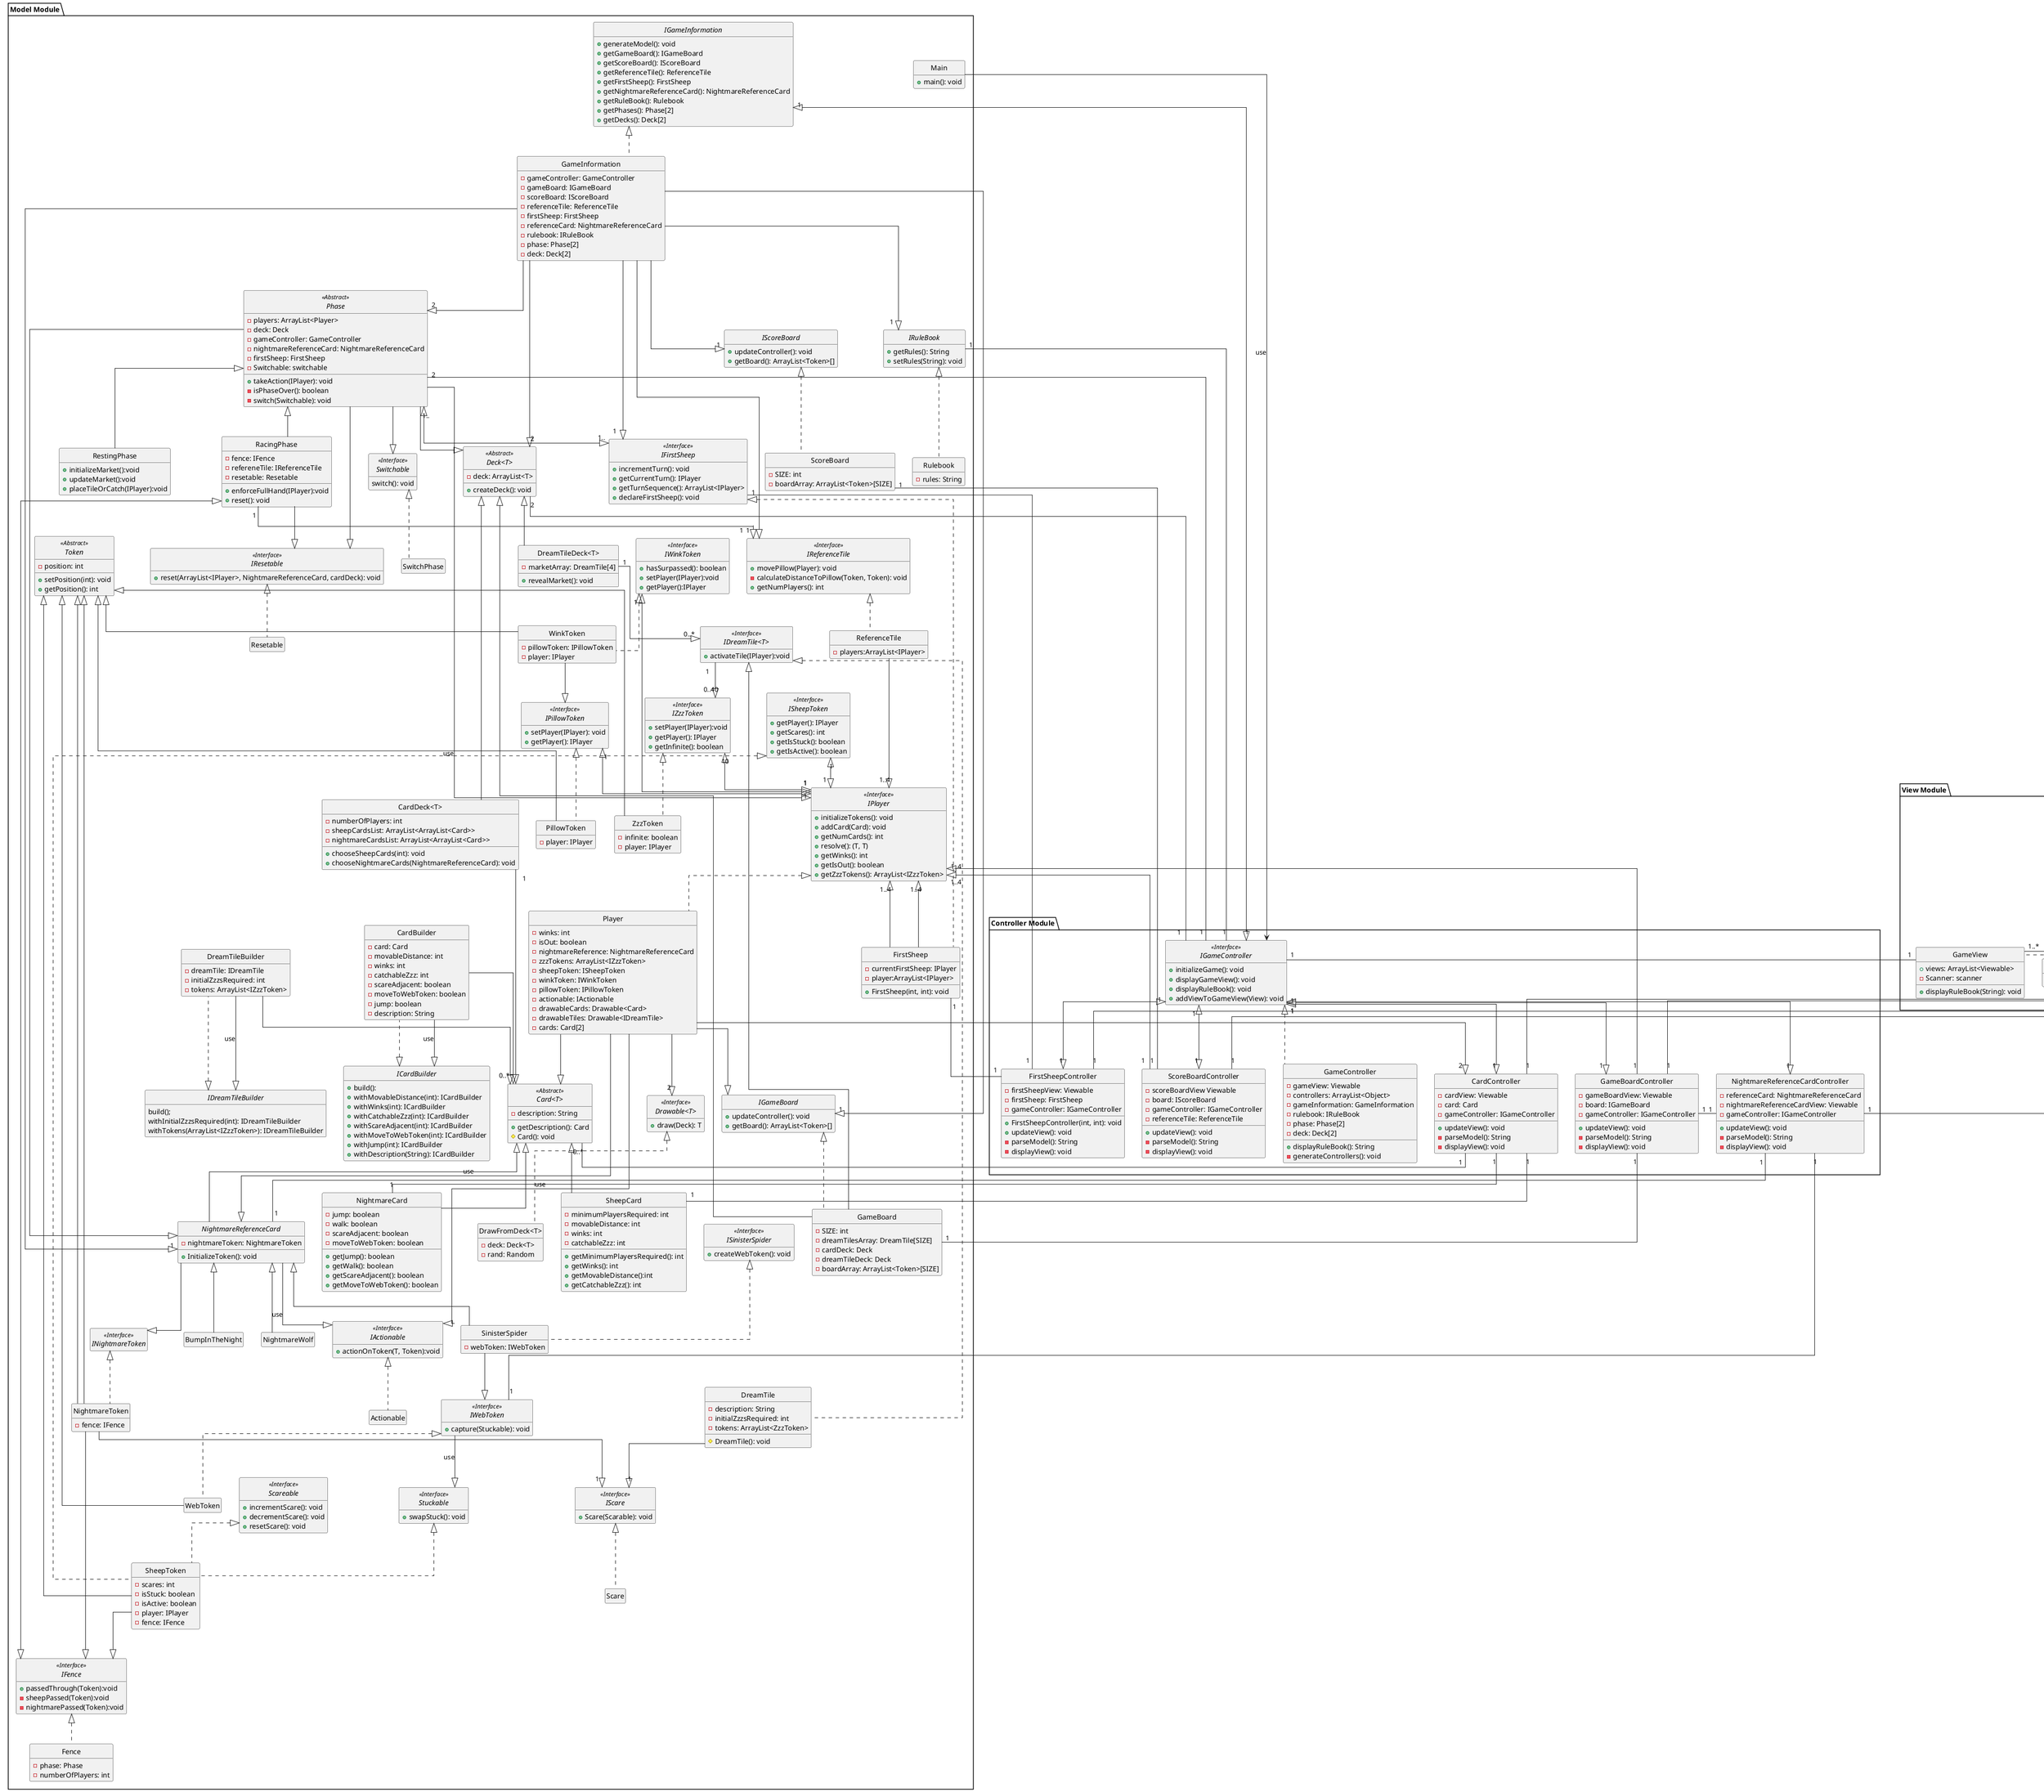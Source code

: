 @startuml
'Configuration'

skinparam style strictuml
skinparam genericDisplay old
skinparam linetype polyline
skinparam linetype ortho
hide empty members



'View package'
package "View Module"  {


interface Viewable<<Interface>> {
    + display(): void
    + inputFromController(String): void
    + userInput(): void
}

class GameBoardView {
    -controller: GameBoardController
}

class NightmareReferenceCardView {
    -controller: NightmareReferenceCardController
}

class CardView {
    - Controller: CardController
}
class ScoreBoardView {
    -controller: ScoreBoardController
}
class FirstSheepView {
    -controller: FirstSheepController
}

class GameView{
    + views: ArrayList<Viewable>
    - Scanner: scanner
    + displayRuleBook(String): void
}

class NightmareReferenceCardView implements Viewable
class GameView implements Viewable
class CardView implements Viewable
class GameBoardView implements Viewable
class ScoreBoardView implements Viewable
class NightmareReferenceCardView implements Viewable
class FirstSheepView implements Viewable
}


'Controller package'
package "Controller Module"  {
class GameBoardController {
  -gameBoardView: Viewable
  -board: IGameBoard
  -gameController: IGameController
  + updateView(): void
  - parseModel(): String
  - displayView(): void
}

class ScoreBoardController {
    -scoreBoardView Viewable
    -board: IScoreBoard
    -gameController: IGameController
    -referenceTile: ReferenceTile
    + updateView(): void
    - parseModel(): String
    - displayView(): void
}

class CardController {
    -cardView: Viewable
    -card: Card
    -gameController: IGameController
    + updateView(): void
    - parseModel(): String
    - displayView(): void
}

class NightmareReferenceCardController {
    -referenceCard: NightmareReferenceCard
    -nightmareReferenceCardView: Viewable
    -gameController: IGameController
    + updateView(): void
    - parseModel(): String
    - displayView(): void
}

interface IGameController<<Interface>>{
    + initializeGame(): void
    + displayGameView(): void
    + displayRuleBook(): void
    + addViewToGameView(View): void
}

class GameController implements IGameController{
    - gameView: Viewable
    - controllers: ArrayList<Object>
    - gameInformation: GameInformation
    - rulebook: IRuleBook
    + displayRuleBook(): String
    - generateControllers(): void
    - phase: Phase[2]
    - deck: Deck[2]
}
'IPlayer is created by First Sheep. Phase knows IFirstSheep (and is created by IFirstSheep), and Phase knows NightmareReferenceCard'
'Possibilities: Player shows "you are out", Phase shows current phase, Deck shows Deck, and Rulebook just shows the rule'

'TODO: passFirstSheep breaks MVC. Find an alternative path. The way this works is it passes the First Sheep during creation of this controller back to GameController'
'TODO: Figure out how NightmareReferenceCard will pass to GameController -- we can do it the same way as FirstSheep. We just need to pass it to Phase'
class FirstSheepController {
    - firstSheepView: Viewable
    - firstSheep: FirstSheep
    - gameController: IGameController
    + FirstSheepController(int, int): void
    + updateView(): void
    - parseModel(): String
    - displayView(): void
}

}
package "Model Module"{

interface IGameInformation{
      + generateModel(): void
      + getGameBoard(): IGameBoard
      + getScoreBoard(): IScoreBoard
      + getReferenceTile(): ReferenceTile
      + getFirstSheep(): FirstSheep
      + getNightmareReferenceCard(): NightmareReferenceCard
      + getRuleBook(): Rulebook
      + getPhases(): Phase[2]
      + getDecks(): Deck[2]
}

class GameInformation implements IGameInformation{
    - gameController: GameController
    - gameBoard: IGameBoard
    - scoreBoard: IScoreBoard
    - referenceTile: ReferenceTile
    - firstSheep: FirstSheep
    - referenceCard: NightmareReferenceCard
    - rulebook: IRuleBook
    - phase: Phase[2]
    - deck: Deck[2]
}


interface IGameBoard{
    + updateController(): void
    + getBoard(): ArrayList<Token>[]
}

class GameBoard implements IGameBoard{
  -SIZE: int
  -dreamTilesArray: DreamTile[SIZE]
  -cardDeck: Deck
  -dreamTileDeck: Deck
  - boardArray: ArrayList<Token>[SIZE]
}

interface IScoreBoard{
    + updateController(): void
    + getBoard(): ArrayList<Token>[]
}

class ScoreBoard implements IScoreBoard{
  -SIZE: int
  - boardArray: ArrayList<Token>[SIZE]
}

abstract class Deck<T><<Abstract>> {
  - deck: ArrayList<T>
  + createDeck(): void
}

interface Drawable<T><<Interface>>{
    + draw(Deck): T
}

'NOTE: there will be two of this object. One for the DreamTile drawing from the market and one for the card drawing from the Card Deck, with different values for the instance variable'
class DrawFromDeck<T> implements Drawable{
    - deck: Deck<T>
    - rand: Random
}

'SheepCardsList is gonna be of size 4, nightmareCardsList is gonna be of size 3'
class CardDeck<T> {
  - numberOfPlayers: int
  - sheepCardsList: ArrayList<ArrayList<Card>>
  - nightmareCardsList: ArrayList<ArrayList<Card>>
  + chooseSheepCards(int): void
  + chooseNightmareCards(NightmareReferenceCard): void
}

class DreamTileDeck<T> {
  +revealMarket(): void
  -marketArray: DreamTile[4]
}

class CardDeck extends Deck
class DreamTileDeck extends Deck


interface ICardBuilder{
    + build():
    + withMovableDistance(int): ICardBuilder
    + withWinks(int): ICardBuilder
    + withCatchableZzz(int): ICardBuilder
    + withScareAdjacent(int): ICardBuilder
    + withMoveToWebToken(int): ICardBuilder
    + withJump(int): ICardBuilder
    + withDescription(String): ICardBuilder
}

class CardBuilder implements ICardBuilder{
    - card: Card
    - movableDistance: int
    - winks: int
    - catchableZzz: int
    - scareAdjacent: boolean
    - moveToWebToken: boolean
    - jump: boolean
    - description: String
}



abstract class Card<T><<Abstract>>  {
  - description: String
  + getDescription(): Card
  # Card(): void
}


class SheepCard {
  - minimumPlayersRequired: int
  - movableDistance: int
  - winks: int
  - catchableZzz: int
  + getMinimumPlayersRequired(): int
  + getWinks(): int
  + getMovableDistance():int
  + getCatchableZzz(): int
}

class NightmareCard {
  -jump: boolean
  -walk: boolean
  -scareAdjacent: boolean
  -moveToWebToken: boolean
  + getJump(): boolean
  + getWalk(): boolean
  + getScareAdjacent(): boolean
  + getMoveToWebToken(): boolean

}

class SheepCard extends Card
class NightmareCard extends Card
class NightmareReferenceCard extends Card


abstract class NightmareReferenceCard {
    - nightmareToken: NightmareToken
    + InitializeToken(): void
}


class NightmareWolf {

}
interface ISinisterSpider<<Interface>> {
    + createWebToken(): void
}
class SinisterSpider implements ISinisterSpider {
    - webToken: IWebToken
}

class BumpInTheNight {

}
class NightmareWolf extends NightmareReferenceCard
class SinisterSpider extends NightmareReferenceCard
class BumpInTheNight extends NightmareReferenceCard

interface IDreamTileBuilder{
    build();
    withInitialZzzsRequired(int): IDreamTileBuilder
    withTokens(ArrayList<IZzzToken>): IDreamTileBuilder
}

class DreamTileBuilder implements IDreamTileBuilder{
    -dreamTile: IDreamTile
    -initialZzzsRequired: int
    -tokens: ArrayList<IZzzToken>
}

interface IDreamTile<T><<Interface>> {
    + activateTile(IPlayer):void
}

class DreamTile implements IDreamTile{
    - description: String
    - initialZzzsRequired: int
    - tokens: ArrayList<ZzzToken>
    # DreamTile(): void
}


abstract class Token<<Abstract>>  {
  - position: int
  + setPosition(int): void
  + getPosition(): int
}

interface IZzzToken<<Interface>> {
    +setPlayer(IPlayer):void
    +getPlayer(): IPlayer
    + getInfinite(): boolean

}

class ZzzToken implements IZzzToken {
  -infinite: boolean
  -player: IPlayer
}

interface ISheepToken <<Interface>> {
  + getPlayer(): IPlayer
  + getScares(): int
  + getIsStuck(): boolean
  + getIsActive(): boolean
}

class SheepToken extends Token implements ISheepToken, Scareable, Stuckable {
    -scares: int
    -isStuck: boolean
    -isActive: boolean
    -player: IPlayer
    -fence: IFence
}

interface INightmareToken <<Interface>>{
}

class NightmareToken extends Token implements INightmareToken{
    -fence: IFence
}

interface IPillowToken <<Interface>> {
    + setPlayer(IPlayer): void
    + getPlayer(): IPlayer
}

class PillowToken implements IPillowToken{
    - player: IPlayer
}

interface IWinkToken <<Interface>> {
    +hasSurpassed(): boolean
    +setPlayer(IPlayer):void
    +getPlayer():IPlayer
}

class WinkToken  implements IWinkToken{
    -pillowToken: IPillowToken
    -player: IPlayer
}

interface IWebToken <<Interface>> {
    + capture(Stuckable): void
}

class WebToken implements IWebToken{
}

class ZzzToken extends Token
class PillowToken extends Token
class NightmareToken extends Token
class WinkToken extends Token
class WebToken extends Token

interface Scareable <<Interface>> {
    +incrementScare(): void
    +decrementScare(): void
    +resetScare(): void
}

interface IScare <<Interface>>{
    +Scare(Scarable): void
}

class Scare implements IScare{
}

interface Stuckable <<Interface>>{
    +swapStuck(): void
}


interface IPlayer<<Interface>> {
    + initializeTokens(): void
    +addCard(Card): void
    +getNumCards(): int
    +resolve(): (T, T)
    + getWinks(): int
    + getIsOut(): boolean
    + getZzzTokens(): ArrayList<IZzzToken>
}

class Player implements IPlayer {
    - winks: int
    - isOut: boolean
    - nightmareReference: NightmareReferenceCard
    - zzzTokens: ArrayList<IZzzToken>
    - sheepToken: ISheepToken
    - winkToken: IWinkToken
    - pillowToken: IPillowToken
    - actionable: IActionable
    - drawableCards: Drawable<Card>
    - drawableTiles: Drawable<IDreamTile>
    - cards: Card[2]
}

interface IActionable <<Interface>> {
    +actionOnToken(T, Token):void
}
class Actionable  implements IActionable{
}



interface IFirstSheep<<Interface>> {
  + incrementTurn(): void
  + getCurrentTurn(): IPlayer
  + getTurnSequence(): ArrayList<IPlayer>
  + declareFirstSheep(): void
}


class FirstSheep implements IFirstSheep {
    -currentFirstSheep: IPlayer
    -player:ArrayList<IPlayer>
    + FirstSheep(int, int): void
}
'NOTE: Number of players is passed to FirstSheep(int, int) with second int being the number of hours slept last night'



abstract class Phase<<Abstract>> {
  - players: ArrayList<Player>
  - deck: Deck
  - gameController: GameController
  - nightmareReferenceCard: NightmareReferenceCard
  - firstSheep: FirstSheep
  - Switchable: switchable
  + takeAction(IPlayer): void
  - isPhaseOver(): boolean
  - switch(Switchable): void
}
'Everytime right after takeAction is performed, call firstSheep's incrementTurn. SIDE CASE to figure out: Double Dutch'
'In order to figure out isOut, we can have a iteration that occurs every time takeAction(IPlayer) is executed (as a block of code after that) which adds the values of the player's IsOut, if they are equal to the size of the array of Players, then every player is out.'

interface Switchable<<Interface>> {
    switch(): void
}

class SwitchPhase implements Switchable{

}

class RacingPhase extends Phase{
    -fence: IFence
    -refereneTile: IReferenceTile
    -resetable: Resetable
    + enforceFullHand(IPlayer):void
    + reset(): void
}

class RestingPhase extends Phase {
    +initializeMarket():void
    +updateMarket():void
    +placeTileOrCatch(IPlayer):void
}




interface IResetable<<Interface>> {
    +reset(ArrayList<IPlayer>, NightmareReferenceCard, cardDeck): void
}

class Resetable implements IResetable {

}


class Main{
    + main(): void
}




interface IRuleBook {
    + getRules(): String
    + setRules(String): void
}

class Rulebook implements IRuleBook {
    -rules: String
}

interface IFence<<Interface>> {
    + passedThrough(Token):void
    - sheepPassed(Token):void
    - nightmarePassed(Token):void
}

class Fence implements IFence {
    -phase: Phase
    -numberOfPlayers: int
}


interface IReferenceTile<<Interface>> {
    + movePillow(Player): void
    - calculateDistanceToPillow(Token, Token): void
    + getNumPlayers(): int
}

class ReferenceTile implements IReferenceTile {
    -players:ArrayList<IPlayer>
}



"View Module" -[hidden]- "Controller Module"
GameBoardView "1"-"1" GameBoardController

ScoreBoard "1"-"1" ScoreBoardController
ScoreBoardView "1"-"1" ScoreBoardController


CardView "1"-"1" CardController

CardController "1"-"0..* " Card


SheepCard "1"-"1" CardController
NightmareCard "1"-"1" CardController

NightmareReferenceCard "1" - "1" NightmareReferenceCardController
NightmareReferenceCardView "1" - "1" NightmareReferenceCardController


NightmareReferenceCard --|> INightmareToken


Player --|> IActionable: use
NightmareReferenceCard --|> IActionable:use

Player --|> Card


FirstSheep "1" - "1" FirstSheepController
FirstSheepView "1" - "1" FirstSheepController

Phase "1.."<|--|>"1.." IFirstSheep
RacingPhase <|--|> IFence
RacingPhase "1"--|>"1" IReferenceTile
RacingPhase --|> IResetable

Main -> IGameController: use
GameView "1..* " --> "5..* " Viewable
GameView "1"-"1" IGameController
IRuleBook "1" - "1" IGameController
Phase "2"-"1" IGameController
Deck "2"-"1" IGameController

Phase --|> IPlayer: use

IPlayer "1..4"<|-- FirstSheep
IFirstSheep "1"-"1" FirstSheepController
NightmareReferenceCardController "1"-"1" GameBoardController
NightmareReferenceCardController "1"-"1" IWebToken
Player --|> NightmareReferenceCard: use
GameBoardController "1"--|>"1..4" IPlayer
ScoreBoardController "1"--|>"1..4" IPlayer
IWinkToken "1"<|--|>"1" IPlayer
FirstSheep --|>"1..4" IPlayer
ISheepToken "1"<|--|>"1" IPlayer
IPillowToken "1"<|--|>"1" IPlayer
IZzzToken "10" <|--|> "1"IPlayer
ReferenceTile --|>"1..4" IPlayer
NightmareToken --|> IFence
WinkToken --|> IPillowToken
IDreamTile "1"--|>"0..40" IZzzToken
DreamTileDeck "1"--|>"0..* " IDreamTile
Phase --|> IResetable


Phase --|> NightmareReferenceCard
SinisterSpider --|> IWebToken
Phase --|> Deck
GameBoard --|> Deck

CardDeck "1"--|>"0..* " Card


Player --|> IGameBoard
GameBoard --|> IDreamTile
IWebToken --|> Stuckable:use
SheepToken --|> IFence

NightmareToken --|>"1" IScare
DreamTile --|>"1" IScare


Player --|>"2" Drawable


Phase --|> Switchable
IGameController "1"<|--|>"1" GameBoardController
IGameController "1"<|--|>"1" ScoreBoardController
IGameController "1"<|--|>"1" FirstSheepController
IGameController "1"<|--|>"1" NightmareReferenceCardController
IGameController "1"<|--|>"1" CardController

IGameController "1"<|--|>"1" IGameInformation


GameInformation --|>"1" IRuleBook
GameInformation --|>"1" IGameBoard
GameInformation --|>"1" IScoreBoard
GameInformation --|>"1" IReferenceTile
GameInformation --|>"1" NightmareReferenceCard
GameInformation --|>"2" Phase
GameInformation --|>"2" Deck
GameInformation --|>"1" IFirstSheep
Player --|>"2" CardController
GameBoard "1"-"1" GameBoardController

CardBuilder --|> Card
CardBuilder --|> ICardBuilder:use
DreamTileBuilder --|> Card
DreamTileBuilder --|> IDreamTileBuilder:use
}



@enduml
